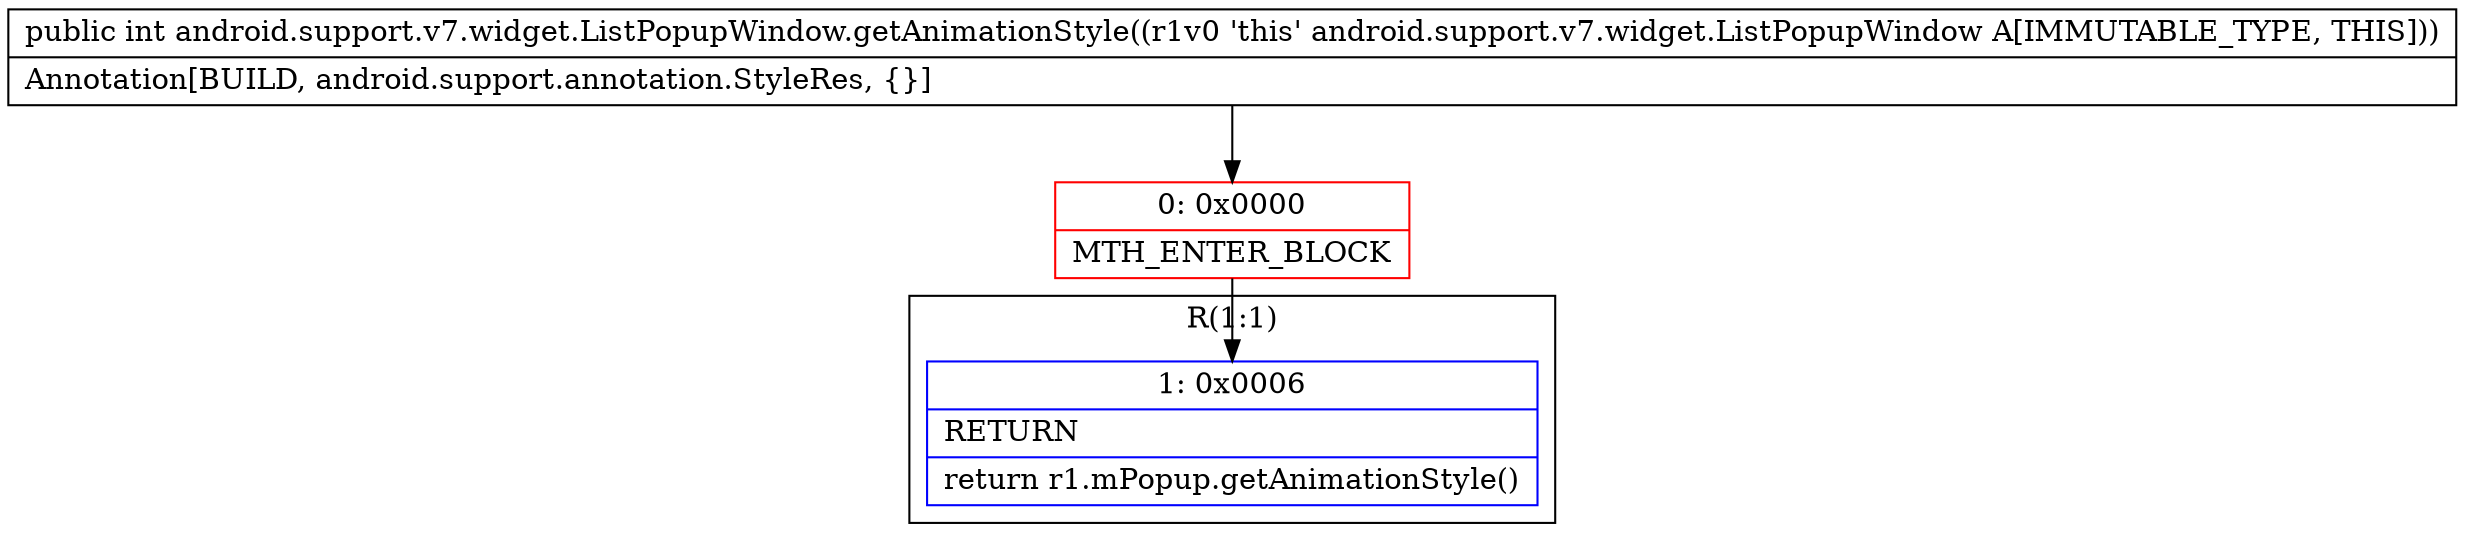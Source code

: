 digraph "CFG forandroid.support.v7.widget.ListPopupWindow.getAnimationStyle()I" {
subgraph cluster_Region_1633192154 {
label = "R(1:1)";
node [shape=record,color=blue];
Node_1 [shape=record,label="{1\:\ 0x0006|RETURN\l|return r1.mPopup.getAnimationStyle()\l}"];
}
Node_0 [shape=record,color=red,label="{0\:\ 0x0000|MTH_ENTER_BLOCK\l}"];
MethodNode[shape=record,label="{public int android.support.v7.widget.ListPopupWindow.getAnimationStyle((r1v0 'this' android.support.v7.widget.ListPopupWindow A[IMMUTABLE_TYPE, THIS]))  | Annotation[BUILD, android.support.annotation.StyleRes, \{\}]\l}"];
MethodNode -> Node_0;
Node_0 -> Node_1;
}


